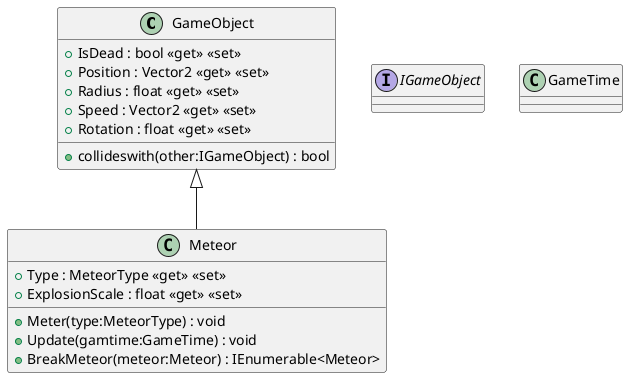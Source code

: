 @startuml
class GameObject {
    + IsDead : bool <<get>> <<set>>
    + Position : Vector2 <<get>> <<set>>
    + Radius : float <<get>> <<set>>
    + Speed : Vector2 <<get>> <<set>>
    + Rotation : float <<get>> <<set>>
    + collideswith(other:IGameObject) : bool
}
interface IGameObject {
}
class Meteor {
    + Type : MeteorType <<get>> <<set>>
    + ExplosionScale : float <<get>> <<set>>
    + Meter(type:MeteorType) : void
    + Update(gamtime:GameTime) : void
    + BreakMeteor(meteor:Meteor) : IEnumerable<Meteor>
}
class GameTime {
}
GameObject <|-- Meteor
@enduml
